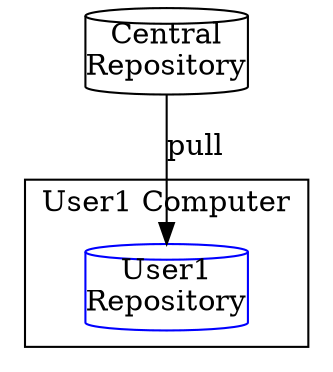 digraph foo {
    rankdir="TB"
    node [style=rounded, width=1, margin="0,0"];
    Repository [shape=cylinder, label="Central\nRepository" width=1];
    User1Rep [shape= cylinder, label="User1\nRepository", color=blue];
    Repository -> User1Rep [ label="pull" ]
    subgraph cluster_User1 {
        label="User1 Computer"
        {  User1Rep
        }
    }
}
